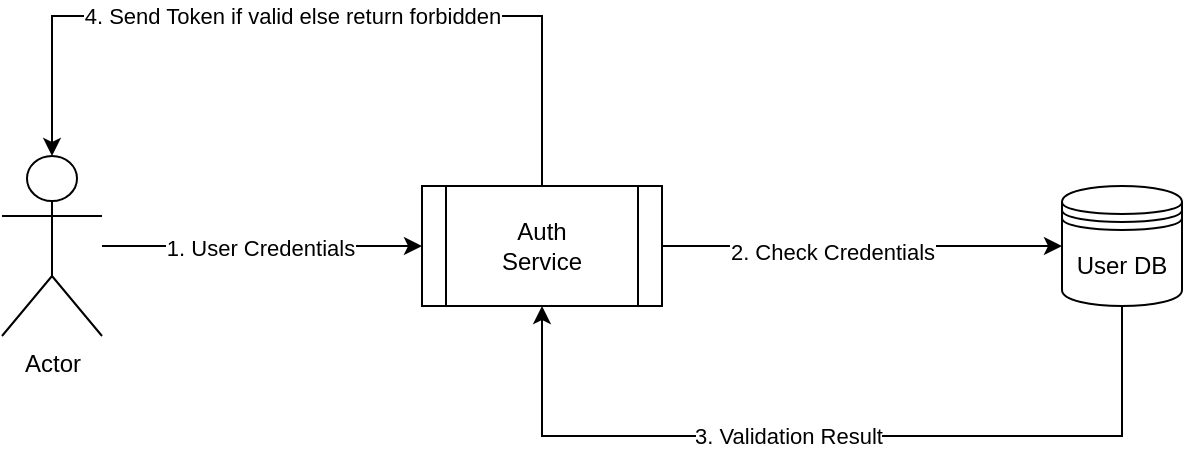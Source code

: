 <mxfile version="28.0.6">
  <diagram name="Page-1" id="b520641d-4fe3-3701-9064-5fc419738815">
    <mxGraphModel dx="1665" dy="743" grid="1" gridSize="10" guides="1" tooltips="1" connect="1" arrows="1" fold="1" page="1" pageScale="1" pageWidth="1100" pageHeight="850" background="none" math="0" shadow="0">
      <root>
        <mxCell id="0" />
        <mxCell id="1" parent="0" />
        <mxCell id="kD_gi0THU99JlVgYpv1k-6" style="edgeStyle=orthogonalEdgeStyle;rounded=0;orthogonalLoop=1;jettySize=auto;html=1;" edge="1" parent="1" source="kD_gi0THU99JlVgYpv1k-1" target="kD_gi0THU99JlVgYpv1k-5">
          <mxGeometry relative="1" as="geometry" />
        </mxCell>
        <mxCell id="kD_gi0THU99JlVgYpv1k-8" value="1. User Credentials" style="edgeLabel;html=1;align=center;verticalAlign=middle;resizable=0;points=[];" vertex="1" connectable="0" parent="kD_gi0THU99JlVgYpv1k-6">
          <mxGeometry y="-1" relative="1" as="geometry">
            <mxPoint x="-1" as="offset" />
          </mxGeometry>
        </mxCell>
        <mxCell id="kD_gi0THU99JlVgYpv1k-1" value="Actor" style="shape=umlActor;verticalLabelPosition=bottom;verticalAlign=top;html=1;outlineConnect=0;" vertex="1" parent="1">
          <mxGeometry x="255" y="260" width="50" height="90" as="geometry" />
        </mxCell>
        <mxCell id="kD_gi0THU99JlVgYpv1k-9" style="edgeStyle=orthogonalEdgeStyle;rounded=0;orthogonalLoop=1;jettySize=auto;html=1;entryX=0;entryY=0.5;entryDx=0;entryDy=0;" edge="1" parent="1" source="kD_gi0THU99JlVgYpv1k-5" target="kD_gi0THU99JlVgYpv1k-7">
          <mxGeometry relative="1" as="geometry" />
        </mxCell>
        <mxCell id="kD_gi0THU99JlVgYpv1k-12" value="2. Check Credentials" style="edgeLabel;html=1;align=center;verticalAlign=middle;resizable=0;points=[];" vertex="1" connectable="0" parent="kD_gi0THU99JlVgYpv1k-9">
          <mxGeometry x="-0.157" y="-3" relative="1" as="geometry">
            <mxPoint as="offset" />
          </mxGeometry>
        </mxCell>
        <mxCell id="kD_gi0THU99JlVgYpv1k-5" value="Auth&lt;br&gt;Service" style="shape=process;whiteSpace=wrap;html=1;backgroundOutline=1;" vertex="1" parent="1">
          <mxGeometry x="465" y="275" width="120" height="60" as="geometry" />
        </mxCell>
        <mxCell id="kD_gi0THU99JlVgYpv1k-13" style="edgeStyle=orthogonalEdgeStyle;rounded=0;orthogonalLoop=1;jettySize=auto;html=1;exitX=0.5;exitY=1;exitDx=0;exitDy=0;entryX=0.5;entryY=1;entryDx=0;entryDy=0;" edge="1" parent="1" source="kD_gi0THU99JlVgYpv1k-7" target="kD_gi0THU99JlVgYpv1k-5">
          <mxGeometry relative="1" as="geometry">
            <Array as="points">
              <mxPoint x="815" y="400" />
              <mxPoint x="525" y="400" />
            </Array>
          </mxGeometry>
        </mxCell>
        <mxCell id="kD_gi0THU99JlVgYpv1k-14" value="3. Validation Result" style="edgeLabel;html=1;align=center;verticalAlign=middle;resizable=0;points=[];" vertex="1" connectable="0" parent="kD_gi0THU99JlVgYpv1k-13">
          <mxGeometry x="0.105" relative="1" as="geometry">
            <mxPoint as="offset" />
          </mxGeometry>
        </mxCell>
        <mxCell id="kD_gi0THU99JlVgYpv1k-7" value="User DB" style="shape=datastore;whiteSpace=wrap;html=1;" vertex="1" parent="1">
          <mxGeometry x="785" y="275" width="60" height="60" as="geometry" />
        </mxCell>
        <mxCell id="kD_gi0THU99JlVgYpv1k-18" style="edgeStyle=orthogonalEdgeStyle;rounded=0;orthogonalLoop=1;jettySize=auto;html=1;exitX=0.5;exitY=0;exitDx=0;exitDy=0;entryX=0.5;entryY=0;entryDx=0;entryDy=0;entryPerimeter=0;" edge="1" parent="1" source="kD_gi0THU99JlVgYpv1k-5" target="kD_gi0THU99JlVgYpv1k-1">
          <mxGeometry relative="1" as="geometry">
            <Array as="points">
              <mxPoint x="525" y="190" />
              <mxPoint x="280" y="190" />
            </Array>
          </mxGeometry>
        </mxCell>
        <mxCell id="kD_gi0THU99JlVgYpv1k-19" value="4. Send Token if valid else return forbidden" style="edgeLabel;html=1;align=center;verticalAlign=middle;resizable=0;points=[];" vertex="1" connectable="0" parent="kD_gi0THU99JlVgYpv1k-18">
          <mxGeometry x="0.2" relative="1" as="geometry">
            <mxPoint x="30" as="offset" />
          </mxGeometry>
        </mxCell>
      </root>
    </mxGraphModel>
  </diagram>
</mxfile>
